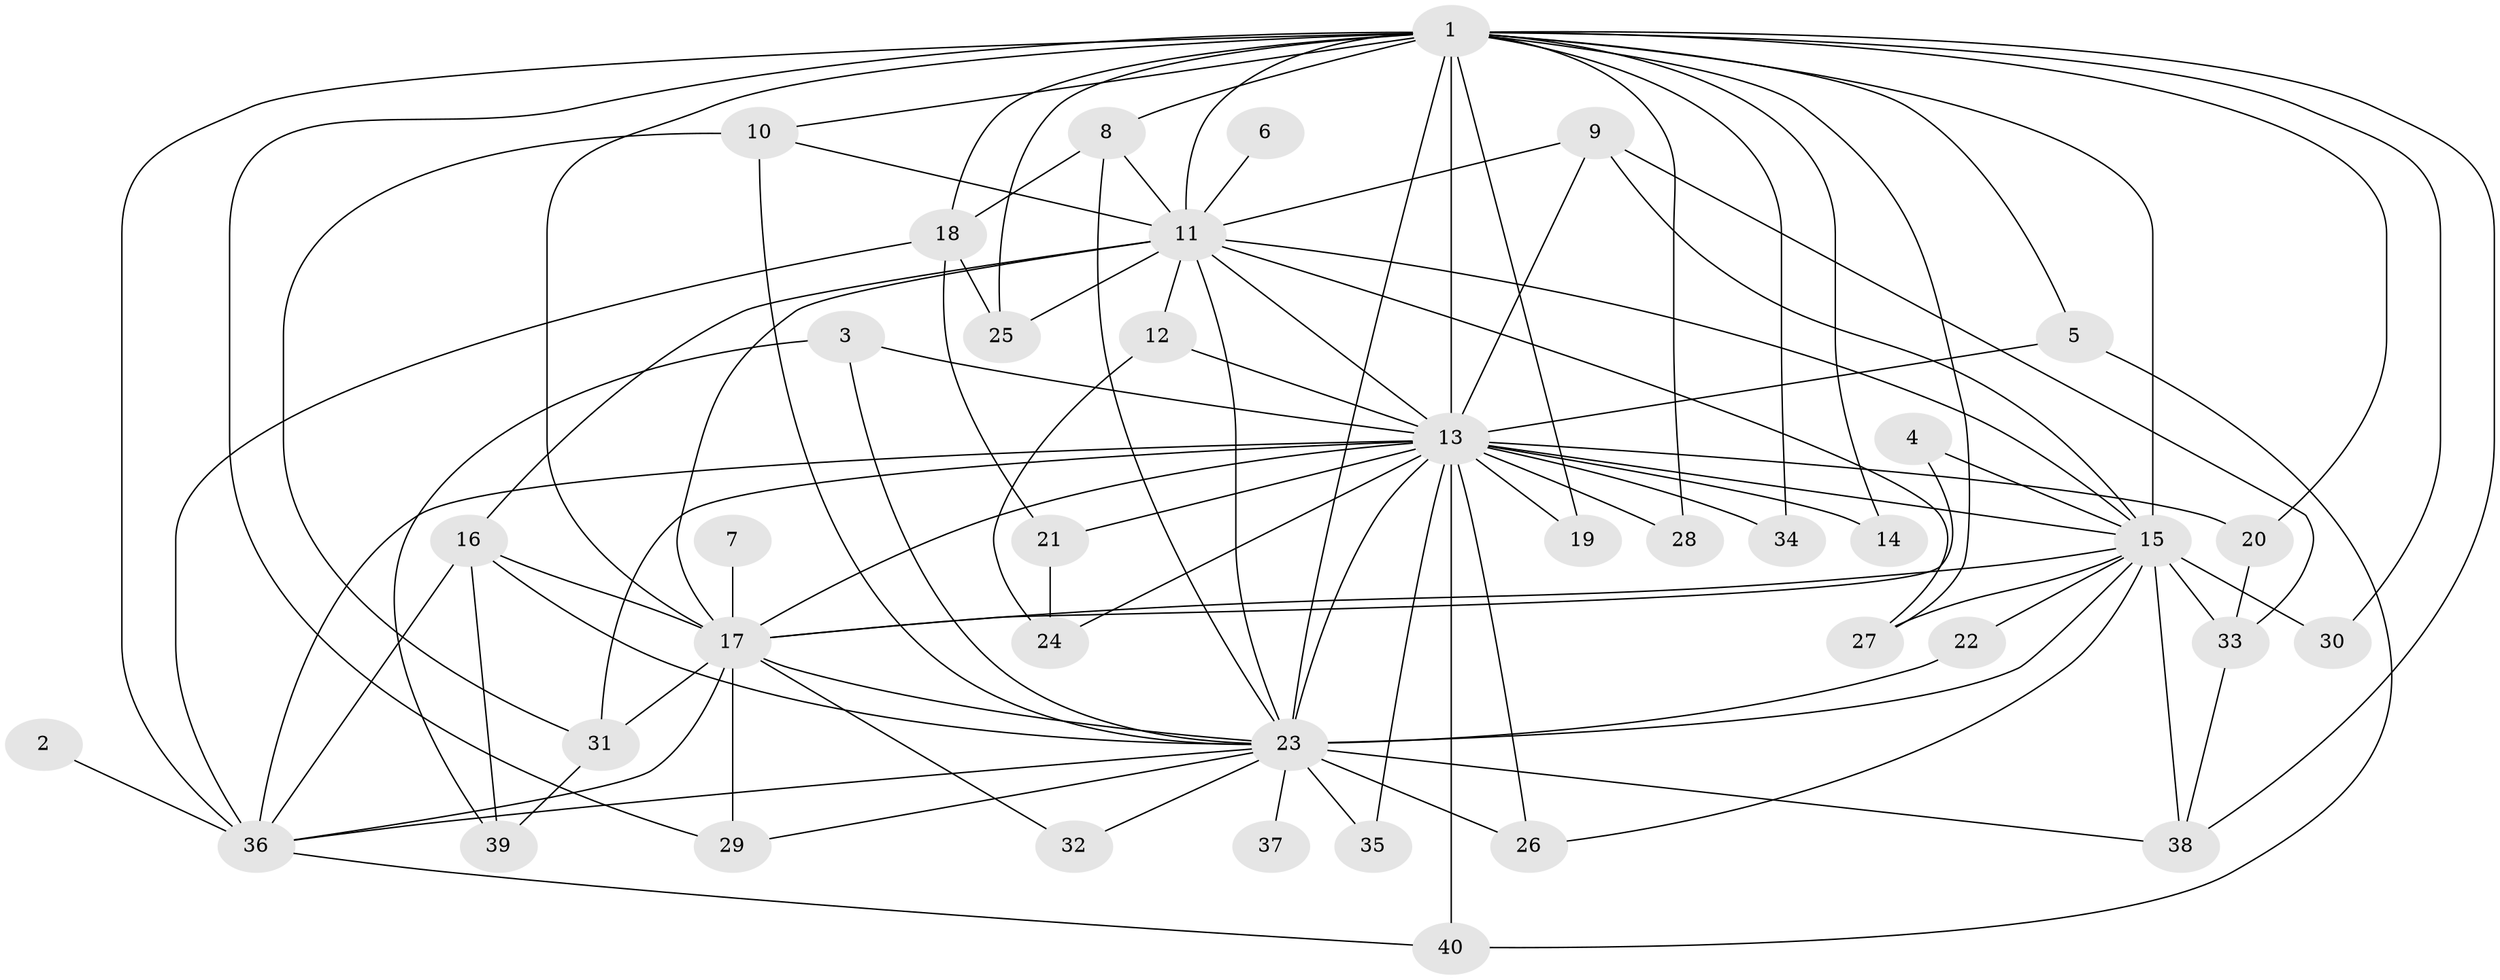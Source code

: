 // original degree distribution, {19: 0.02531645569620253, 14: 0.012658227848101266, 29: 0.012658227848101266, 20: 0.012658227848101266, 15: 0.02531645569620253, 25: 0.012658227848101266, 16: 0.012658227848101266, 12: 0.012658227848101266, 4: 0.08860759493670886, 9: 0.012658227848101266, 2: 0.5569620253164557, 3: 0.17721518987341772, 5: 0.0379746835443038}
// Generated by graph-tools (version 1.1) at 2025/01/03/09/25 03:01:25]
// undirected, 40 vertices, 98 edges
graph export_dot {
graph [start="1"]
  node [color=gray90,style=filled];
  1;
  2;
  3;
  4;
  5;
  6;
  7;
  8;
  9;
  10;
  11;
  12;
  13;
  14;
  15;
  16;
  17;
  18;
  19;
  20;
  21;
  22;
  23;
  24;
  25;
  26;
  27;
  28;
  29;
  30;
  31;
  32;
  33;
  34;
  35;
  36;
  37;
  38;
  39;
  40;
  1 -- 5 [weight=1.0];
  1 -- 8 [weight=1.0];
  1 -- 10 [weight=1.0];
  1 -- 11 [weight=4.0];
  1 -- 13 [weight=6.0];
  1 -- 14 [weight=1.0];
  1 -- 15 [weight=10.0];
  1 -- 17 [weight=5.0];
  1 -- 18 [weight=1.0];
  1 -- 19 [weight=1.0];
  1 -- 20 [weight=1.0];
  1 -- 23 [weight=5.0];
  1 -- 25 [weight=1.0];
  1 -- 27 [weight=1.0];
  1 -- 28 [weight=1.0];
  1 -- 29 [weight=1.0];
  1 -- 30 [weight=1.0];
  1 -- 34 [weight=1.0];
  1 -- 36 [weight=1.0];
  1 -- 38 [weight=1.0];
  2 -- 36 [weight=1.0];
  3 -- 13 [weight=1.0];
  3 -- 23 [weight=1.0];
  3 -- 39 [weight=1.0];
  4 -- 15 [weight=1.0];
  4 -- 17 [weight=1.0];
  5 -- 13 [weight=1.0];
  5 -- 40 [weight=1.0];
  6 -- 11 [weight=1.0];
  7 -- 17 [weight=1.0];
  8 -- 11 [weight=1.0];
  8 -- 18 [weight=1.0];
  8 -- 23 [weight=1.0];
  9 -- 11 [weight=1.0];
  9 -- 13 [weight=1.0];
  9 -- 15 [weight=1.0];
  9 -- 33 [weight=1.0];
  10 -- 11 [weight=1.0];
  10 -- 23 [weight=1.0];
  10 -- 31 [weight=1.0];
  11 -- 12 [weight=1.0];
  11 -- 13 [weight=1.0];
  11 -- 15 [weight=2.0];
  11 -- 16 [weight=1.0];
  11 -- 17 [weight=1.0];
  11 -- 23 [weight=2.0];
  11 -- 25 [weight=1.0];
  11 -- 27 [weight=1.0];
  12 -- 13 [weight=1.0];
  12 -- 24 [weight=1.0];
  13 -- 14 [weight=1.0];
  13 -- 15 [weight=2.0];
  13 -- 17 [weight=1.0];
  13 -- 19 [weight=1.0];
  13 -- 20 [weight=2.0];
  13 -- 21 [weight=1.0];
  13 -- 23 [weight=1.0];
  13 -- 24 [weight=1.0];
  13 -- 26 [weight=1.0];
  13 -- 28 [weight=1.0];
  13 -- 31 [weight=1.0];
  13 -- 34 [weight=1.0];
  13 -- 35 [weight=1.0];
  13 -- 36 [weight=1.0];
  13 -- 40 [weight=1.0];
  15 -- 17 [weight=3.0];
  15 -- 22 [weight=2.0];
  15 -- 23 [weight=3.0];
  15 -- 26 [weight=1.0];
  15 -- 27 [weight=1.0];
  15 -- 30 [weight=2.0];
  15 -- 33 [weight=3.0];
  15 -- 38 [weight=1.0];
  16 -- 17 [weight=1.0];
  16 -- 23 [weight=1.0];
  16 -- 36 [weight=1.0];
  16 -- 39 [weight=1.0];
  17 -- 23 [weight=1.0];
  17 -- 29 [weight=1.0];
  17 -- 31 [weight=2.0];
  17 -- 32 [weight=1.0];
  17 -- 36 [weight=1.0];
  18 -- 21 [weight=1.0];
  18 -- 25 [weight=1.0];
  18 -- 36 [weight=1.0];
  20 -- 33 [weight=1.0];
  21 -- 24 [weight=1.0];
  22 -- 23 [weight=1.0];
  23 -- 26 [weight=1.0];
  23 -- 29 [weight=1.0];
  23 -- 32 [weight=1.0];
  23 -- 35 [weight=1.0];
  23 -- 36 [weight=1.0];
  23 -- 37 [weight=1.0];
  23 -- 38 [weight=1.0];
  31 -- 39 [weight=1.0];
  33 -- 38 [weight=1.0];
  36 -- 40 [weight=1.0];
}
